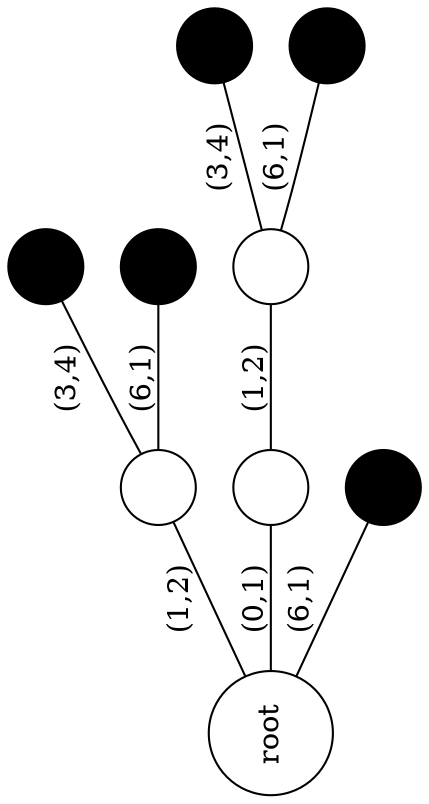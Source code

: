  graph tree_2 {
 rankdir=LR;
 orientation=landscape;
 size = 10;

1   [shape=circle, label="root"];
2   [shape=circle, label=""];
3   [shape=circle, label="", style="filled", color="black"];
4   [shape=circle, label=""];
5   [shape=circle, label=""];
6   [shape=circle, label="", style="filled", color="black"];
7   [shape=circle, label="", style="filled", color="black"];
8   [shape=circle, label="", style="filled", color="black"];
9   [shape=circle, label="", style="filled", color="black"];

 1 -- 2 [label="(1,2)"];
 2 -- 3 [label="(3,4)"];
 
 1 -- 4 [label="(0,1)"];
 4 -- 5 [label="(1,2)"];
 5 -- 6 [label="(3,4)"];

 1 -- 7 [label="(6,1)"];
 2 -- 8 [label="(6,1)"];
 5 -- 9 [label="(6,1)"];
  

 }